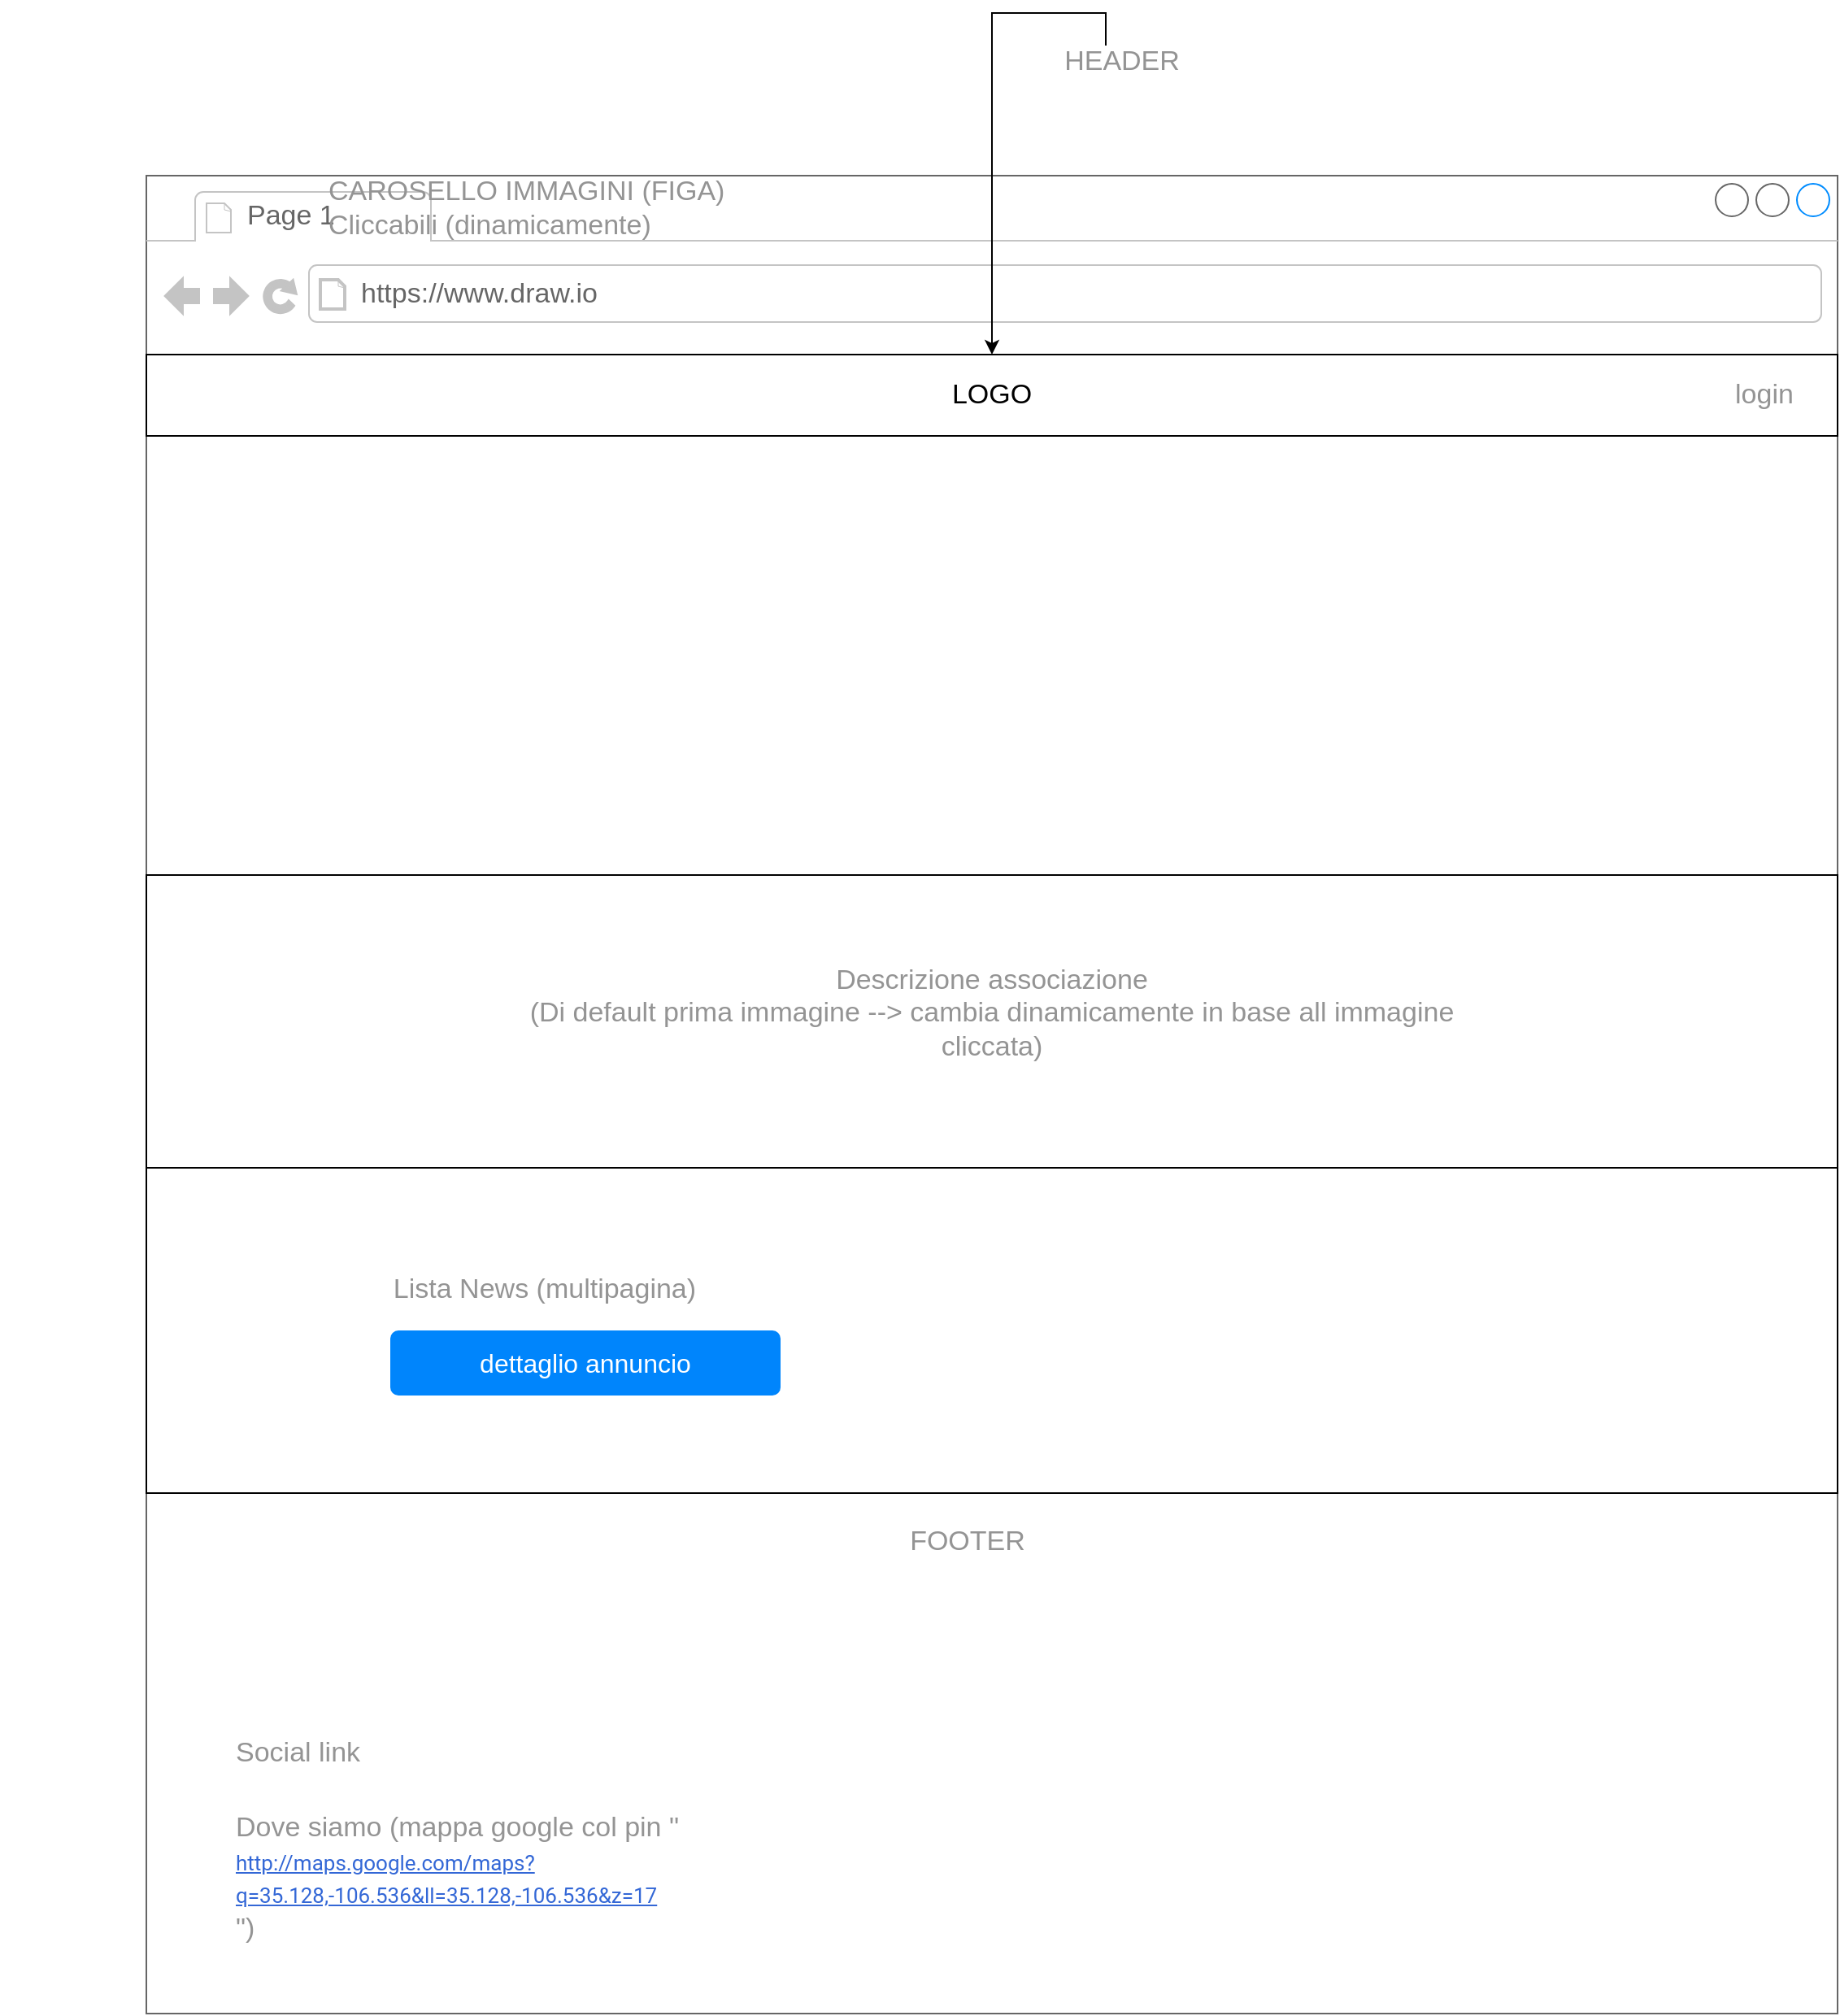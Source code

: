 <mxfile version="14.5.10" type="github">
  <diagram id="3crj-N6eCKjugvdwFmlM" name="Page-1">
    <mxGraphModel dx="2036" dy="795" grid="1" gridSize="10" guides="1" tooltips="1" connect="1" arrows="1" fold="1" page="1" pageScale="1" pageWidth="850" pageHeight="1100" math="0" shadow="0">
      <root>
        <mxCell id="0" />
        <mxCell id="1" parent="0" />
        <mxCell id="ORVzDimxOUe0flfOR2wj-2" value="" style="strokeWidth=1;shadow=0;dashed=0;align=center;html=1;shape=mxgraph.mockup.containers.browserWindow;rSize=0;strokeColor=#666666;strokeColor2=#008cff;strokeColor3=#c4c4c4;mainText=,;recursiveResize=0;fontSize=19;" vertex="1" parent="1">
          <mxGeometry y="300" width="1040" height="1130" as="geometry" />
        </mxCell>
        <mxCell id="ORVzDimxOUe0flfOR2wj-3" value="Page 1" style="strokeWidth=1;shadow=0;dashed=0;align=center;html=1;shape=mxgraph.mockup.containers.anchor;fontSize=17;fontColor=#666666;align=left;" vertex="1" parent="ORVzDimxOUe0flfOR2wj-2">
          <mxGeometry x="60" y="12" width="110" height="26" as="geometry" />
        </mxCell>
        <mxCell id="ORVzDimxOUe0flfOR2wj-4" value="https://www.draw.io" style="strokeWidth=1;shadow=0;dashed=0;align=center;html=1;shape=mxgraph.mockup.containers.anchor;rSize=0;fontSize=17;fontColor=#666666;align=left;" vertex="1" parent="ORVzDimxOUe0flfOR2wj-2">
          <mxGeometry x="130" y="60" width="250" height="26" as="geometry" />
        </mxCell>
        <mxCell id="ORVzDimxOUe0flfOR2wj-5" value="" style="rounded=0;whiteSpace=wrap;html=1;" vertex="1" parent="ORVzDimxOUe0flfOR2wj-2">
          <mxGeometry y="110" width="1040" height="50" as="geometry" />
        </mxCell>
        <mxCell id="ORVzDimxOUe0flfOR2wj-6" value="&lt;font style=&quot;font-size: 17px&quot;&gt;LOGO&lt;/font&gt;" style="text;html=1;strokeColor=none;fillColor=none;align=center;verticalAlign=middle;whiteSpace=wrap;rounded=0;" vertex="1" parent="ORVzDimxOUe0flfOR2wj-2">
          <mxGeometry x="470" y="125" width="100" height="20" as="geometry" />
        </mxCell>
        <mxCell id="ORVzDimxOUe0flfOR2wj-7" value="login" style="text;html=1;strokeColor=none;fillColor=none;align=center;verticalAlign=middle;whiteSpace=wrap;rounded=0;fontSize=17;fontColor=#949494;" vertex="1" parent="ORVzDimxOUe0flfOR2wj-2">
          <mxGeometry x="960" y="125" width="70" height="20" as="geometry" />
        </mxCell>
        <mxCell id="ORVzDimxOUe0flfOR2wj-35" value="" style="rounded=0;whiteSpace=wrap;html=1;fontSize=17;fontColor=#949494;align=left;" vertex="1" parent="ORVzDimxOUe0flfOR2wj-2">
          <mxGeometry y="430" width="1040" height="180" as="geometry" />
        </mxCell>
        <mxCell id="ORVzDimxOUe0flfOR2wj-36" value="Descrizione associazione&lt;br&gt;(Di default prima immagine --&amp;gt; cambia dinamicamente in base all immagine cliccata)" style="text;html=1;strokeColor=none;fillColor=none;align=center;verticalAlign=middle;whiteSpace=wrap;rounded=0;fontSize=17;fontColor=#949494;" vertex="1" parent="ORVzDimxOUe0flfOR2wj-2">
          <mxGeometry x="230" y="450" width="580" height="130" as="geometry" />
        </mxCell>
        <mxCell id="ORVzDimxOUe0flfOR2wj-37" value="" style="rounded=0;whiteSpace=wrap;html=1;fontSize=17;fontColor=#949494;align=left;" vertex="1" parent="ORVzDimxOUe0flfOR2wj-2">
          <mxGeometry y="610" width="1040" height="200" as="geometry" />
        </mxCell>
        <mxCell id="ORVzDimxOUe0flfOR2wj-39" style="edgeStyle=orthogonalEdgeStyle;rounded=0;orthogonalLoop=1;jettySize=auto;html=1;exitX=0.5;exitY=1;exitDx=0;exitDy=0;fontSize=17;fontColor=#949494;" edge="1" parent="ORVzDimxOUe0flfOR2wj-2" source="ORVzDimxOUe0flfOR2wj-37" target="ORVzDimxOUe0flfOR2wj-37">
          <mxGeometry relative="1" as="geometry" />
        </mxCell>
        <mxCell id="ORVzDimxOUe0flfOR2wj-40" value="dettaglio annuncio" style="html=1;shadow=0;dashed=0;shape=mxgraph.bootstrap.rrect;rSize=5;strokeColor=none;strokeWidth=1;fillColor=#0085FC;fontColor=#FFFFFF;whiteSpace=wrap;align=center;verticalAlign=middle;spacingLeft=0;fontStyle=0;fontSize=16;spacing=5;" vertex="1" parent="ORVzDimxOUe0flfOR2wj-2">
          <mxGeometry x="150" y="710" width="240" height="40" as="geometry" />
        </mxCell>
        <mxCell id="ORVzDimxOUe0flfOR2wj-38" value="Lista News (multipagina)" style="text;html=1;strokeColor=none;fillColor=none;align=center;verticalAlign=middle;whiteSpace=wrap;rounded=0;fontSize=17;fontColor=#949494;" vertex="1" parent="ORVzDimxOUe0flfOR2wj-2">
          <mxGeometry x="-90" y="610" width="670" height="150" as="geometry" />
        </mxCell>
        <mxCell id="ORVzDimxOUe0flfOR2wj-41" style="edgeStyle=orthogonalEdgeStyle;rounded=0;orthogonalLoop=1;jettySize=auto;html=1;exitX=0.5;exitY=1;exitDx=0;exitDy=0;fontSize=17;fontColor=#949494;" edge="1" parent="ORVzDimxOUe0flfOR2wj-2" source="ORVzDimxOUe0flfOR2wj-37" target="ORVzDimxOUe0flfOR2wj-37">
          <mxGeometry relative="1" as="geometry" />
        </mxCell>
        <mxCell id="ORVzDimxOUe0flfOR2wj-42" value="FOOTER" style="text;html=1;strokeColor=none;fillColor=none;align=center;verticalAlign=middle;whiteSpace=wrap;rounded=0;fontSize=17;fontColor=#949494;" vertex="1" parent="ORVzDimxOUe0flfOR2wj-2">
          <mxGeometry x="170" y="820" width="670" height="40" as="geometry" />
        </mxCell>
        <mxCell id="ORVzDimxOUe0flfOR2wj-43" value="&lt;h1&gt;&lt;span style=&quot;font-size: 17px ; font-weight: normal&quot;&gt;Social link&lt;/span&gt;&lt;/h1&gt;&lt;div&gt;&lt;span style=&quot;font-size: 17px ; font-weight: normal&quot;&gt;Dove siamo (mappa google col pin &quot;&lt;/span&gt;&lt;/div&gt;&lt;a class=&quot;DbQRg&quot; target=&quot;_blank&quot; href=&quot;http://maps.google.com/maps?q=35.128%2C-106.536&amp;amp;ll=35.128%2C-106.536&amp;amp;z=17&amp;amp;authuser=3&quot; style=&quot;color: rgb(51 , 103 , 214) ; font-size: 13px ; font-family: &amp;#34;roboto&amp;#34; , &amp;#34;arial&amp;#34; , sans-serif ; background-color: rgb(255 , 255 , 255)&quot;&gt;http://maps.google.com/maps?q=35.128,-106.536&amp;amp;ll=35.128,-106.536&amp;amp;z=17&lt;/a&gt;&lt;div&gt;&lt;span style=&quot;font-size: 17px ; font-weight: normal&quot;&gt;&quot;)&lt;/span&gt;&lt;/div&gt;" style="text;html=1;strokeColor=none;fillColor=none;spacing=5;spacingTop=-20;whiteSpace=wrap;overflow=hidden;rounded=0;fontSize=17;fontColor=#949494;align=left;" vertex="1" parent="ORVzDimxOUe0flfOR2wj-2">
          <mxGeometry x="50" y="930" width="430" height="200" as="geometry" />
        </mxCell>
        <mxCell id="ORVzDimxOUe0flfOR2wj-44" style="edgeStyle=orthogonalEdgeStyle;rounded=0;orthogonalLoop=1;jettySize=auto;html=1;exitX=0.25;exitY=0;exitDx=0;exitDy=0;fontSize=17;fontColor=#949494;" edge="1" parent="1" source="ORVzDimxOUe0flfOR2wj-33" target="ORVzDimxOUe0flfOR2wj-5">
          <mxGeometry relative="1" as="geometry" />
        </mxCell>
        <mxCell id="ORVzDimxOUe0flfOR2wj-33" value="HEADER" style="text;html=1;strokeColor=none;fillColor=none;align=center;verticalAlign=middle;whiteSpace=wrap;rounded=0;fontSize=17;fontColor=#949494;" vertex="1" parent="1">
          <mxGeometry x="580" y="220" width="40" height="20" as="geometry" />
        </mxCell>
        <mxCell id="ORVzDimxOUe0flfOR2wj-34" value="CAROSELLO IMMAGINI (FIGA)&lt;br&gt;Cliccabili (dinamicamente)" style="text;html=1;strokeColor=none;fillColor=none;align=left;verticalAlign=middle;whiteSpace=wrap;rounded=0;fontSize=17;fontColor=#949494;" vertex="1" parent="1">
          <mxGeometry x="110" y="260" width="280" height="120" as="geometry" />
        </mxCell>
      </root>
    </mxGraphModel>
  </diagram>
</mxfile>
